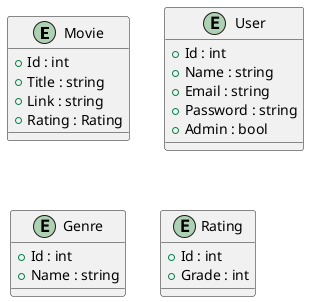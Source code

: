 @startuml "Model"


entity Movie{
    +Id : int 
    + Title : string
    +Link : string
    + Rating : Rating
}
entity User{

    +Id : int
    +Name : string
    +Email : string
    +Password : string
    + Admin : bool
   
}

entity Genre{

+ Id : int
+ Name : string

}

entity Rating{
+ Id : int
+Grade : int

}

@enduml